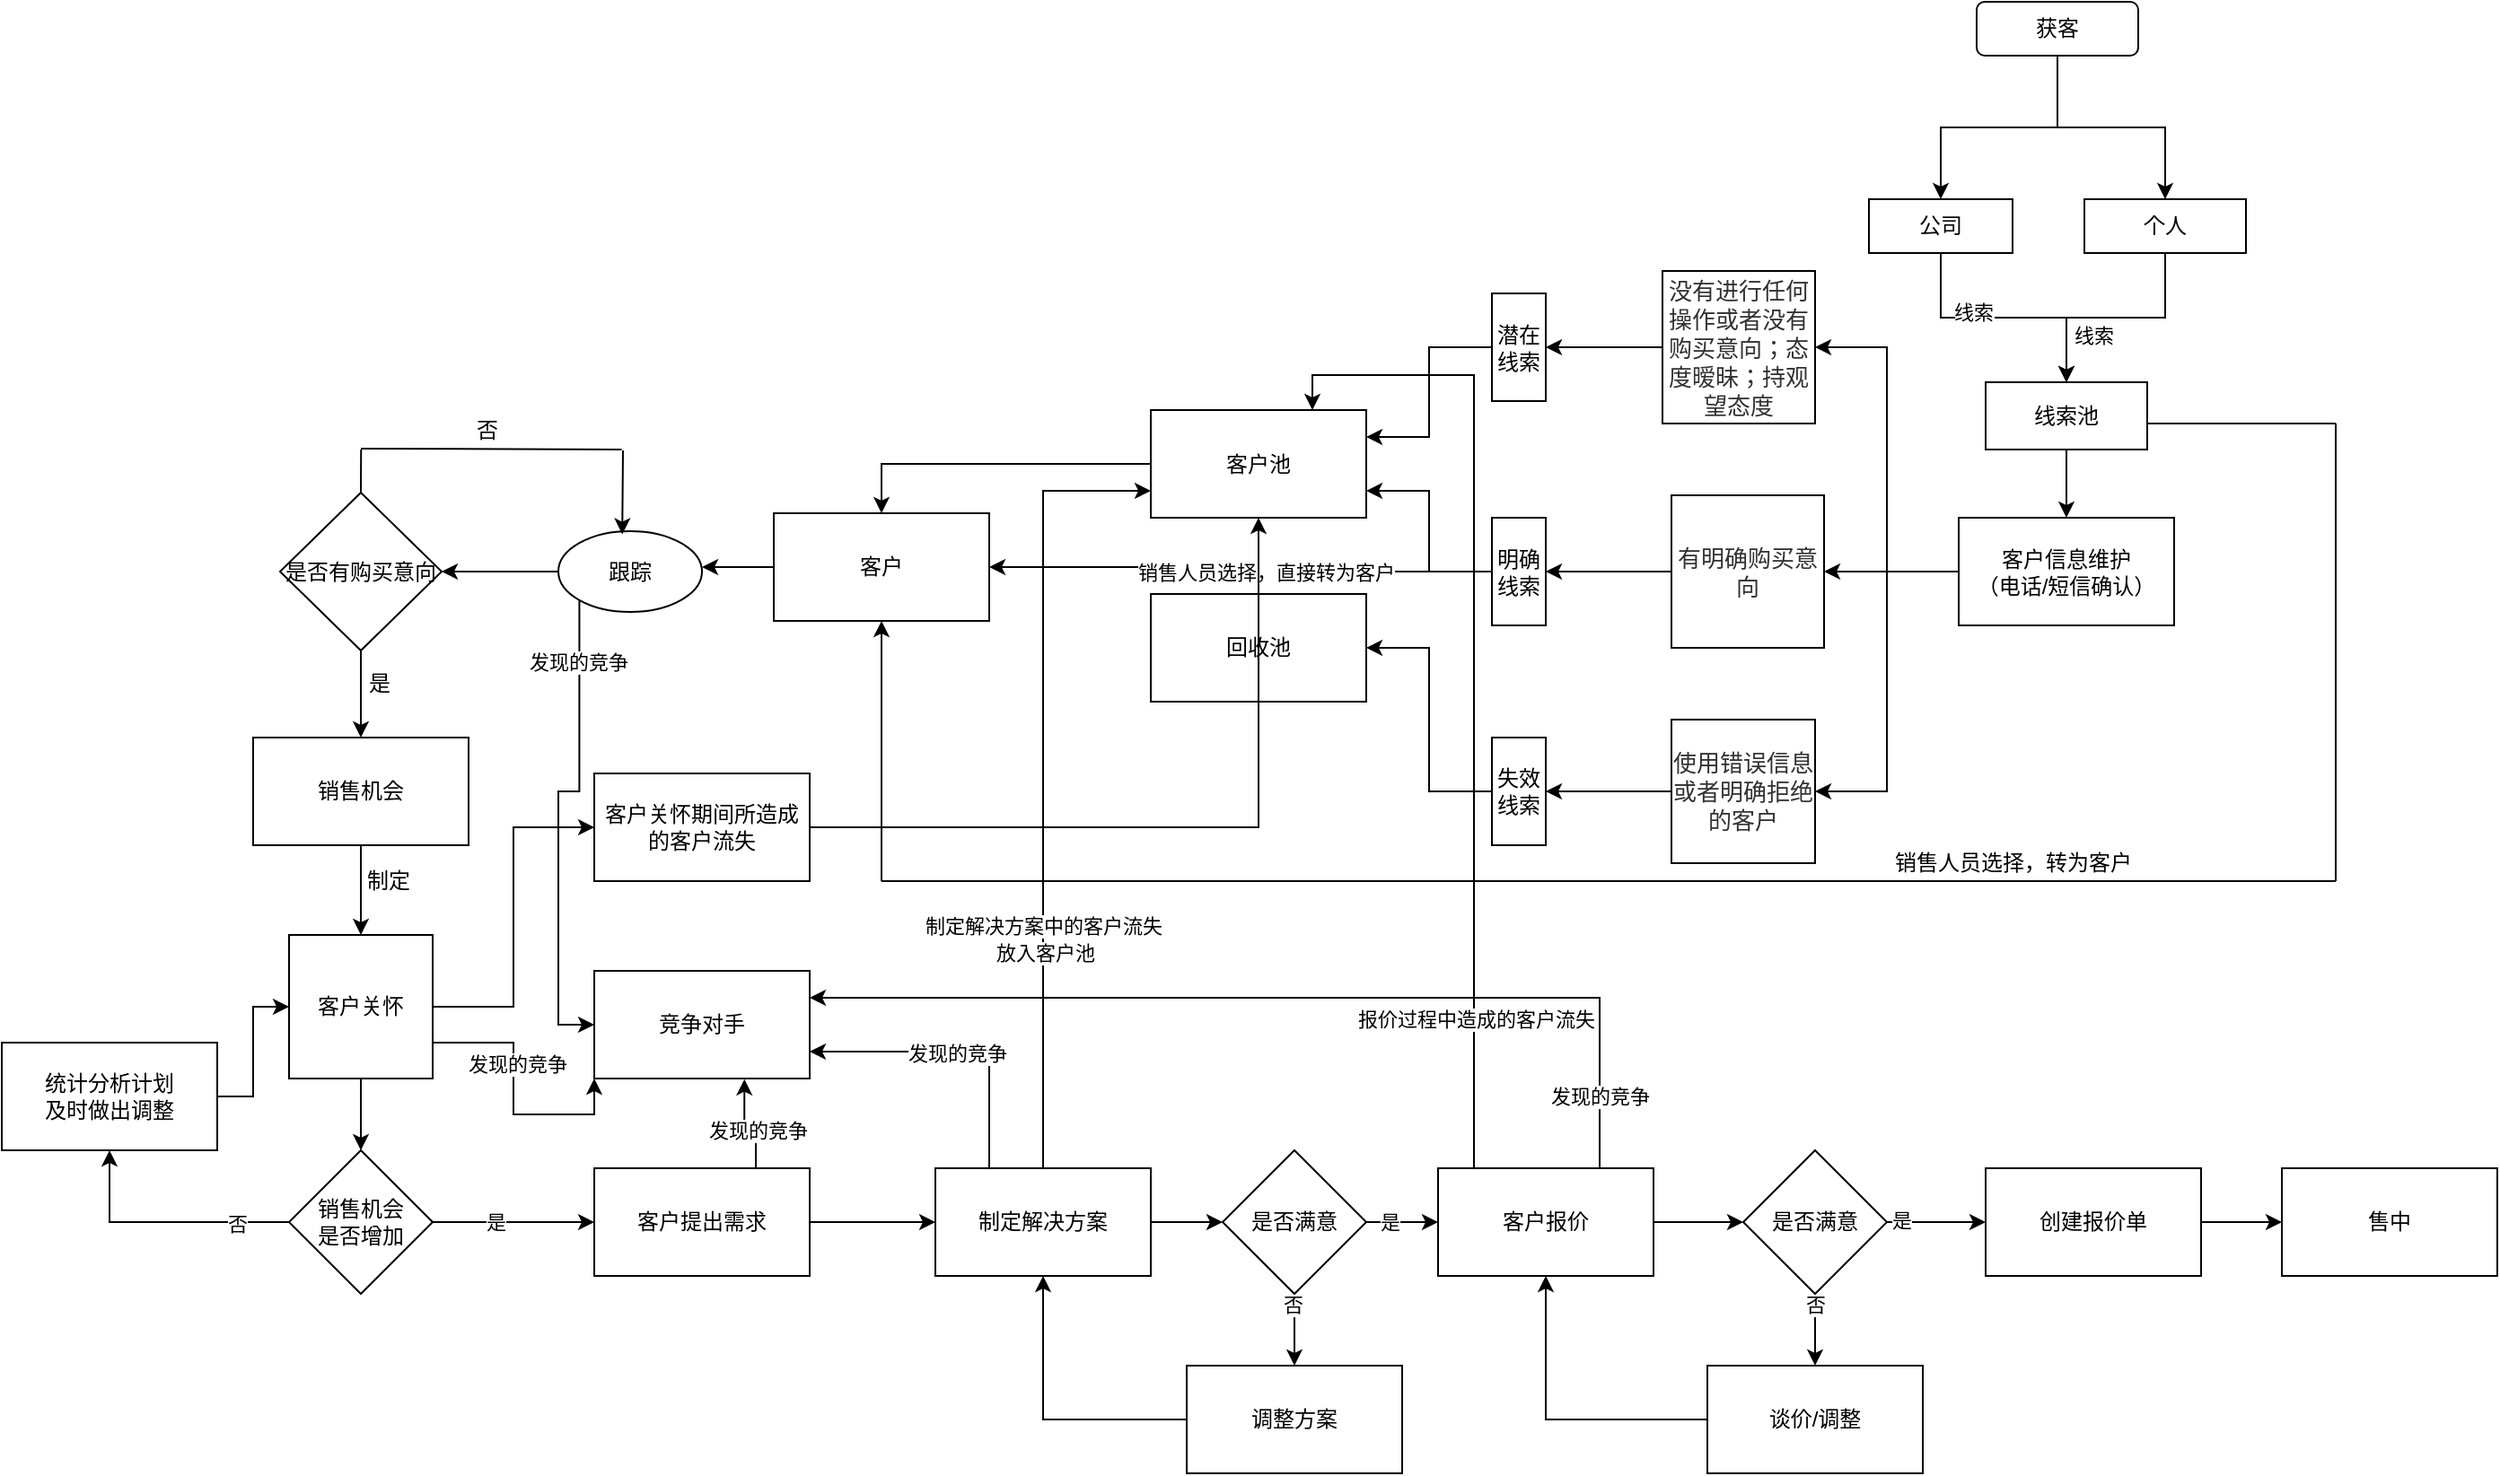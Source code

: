 <mxfile version="13.6.2" type="device"><diagram name="Page-1" id="74e2e168-ea6b-b213-b513-2b3c1d86103e"><mxGraphModel dx="2121" dy="612" grid="1" gridSize="10" guides="1" tooltips="1" connect="1" arrows="1" fold="1" page="1" pageScale="1" pageWidth="1100" pageHeight="850" background="#ffffff" math="0" shadow="0"><root><mxCell id="0"/><mxCell id="1" parent="0"/><mxCell id="JjqV_GAbfqGO3qKD92zD-5" style="edgeStyle=orthogonalEdgeStyle;rounded=0;orthogonalLoop=1;jettySize=auto;html=1;entryX=0.5;entryY=0;entryDx=0;entryDy=0;" edge="1" parent="1" source="JjqV_GAbfqGO3qKD92zD-1" target="JjqV_GAbfqGO3qKD92zD-2"><mxGeometry relative="1" as="geometry"/></mxCell><mxCell id="JjqV_GAbfqGO3qKD92zD-6" style="edgeStyle=orthogonalEdgeStyle;rounded=0;orthogonalLoop=1;jettySize=auto;html=1;" edge="1" parent="1" source="JjqV_GAbfqGO3qKD92zD-1" target="JjqV_GAbfqGO3qKD92zD-3"><mxGeometry relative="1" as="geometry"/></mxCell><mxCell id="JjqV_GAbfqGO3qKD92zD-1" value="获客" style="rounded=1;whiteSpace=wrap;html=1;" vertex="1" parent="1"><mxGeometry x="50" y="110" width="90" height="30" as="geometry"/></mxCell><mxCell id="JjqV_GAbfqGO3qKD92zD-7" style="edgeStyle=orthogonalEdgeStyle;rounded=0;orthogonalLoop=1;jettySize=auto;html=1;" edge="1" parent="1" source="JjqV_GAbfqGO3qKD92zD-2" target="JjqV_GAbfqGO3qKD92zD-4"><mxGeometry relative="1" as="geometry"/></mxCell><mxCell id="JjqV_GAbfqGO3qKD92zD-9" value="线索" style="edgeLabel;html=1;align=center;verticalAlign=middle;resizable=0;points=[];" vertex="1" connectable="0" parent="JjqV_GAbfqGO3qKD92zD-7"><mxGeometry x="-0.24" y="3" relative="1" as="geometry"><mxPoint as="offset"/></mxGeometry></mxCell><mxCell id="JjqV_GAbfqGO3qKD92zD-2" value="公司" style="rounded=0;whiteSpace=wrap;html=1;" vertex="1" parent="1"><mxGeometry x="-10" y="220" width="80" height="30" as="geometry"/></mxCell><mxCell id="JjqV_GAbfqGO3qKD92zD-8" style="edgeStyle=orthogonalEdgeStyle;rounded=0;orthogonalLoop=1;jettySize=auto;html=1;entryX=0.5;entryY=0;entryDx=0;entryDy=0;" edge="1" parent="1" source="JjqV_GAbfqGO3qKD92zD-3" target="JjqV_GAbfqGO3qKD92zD-4"><mxGeometry relative="1" as="geometry"/></mxCell><mxCell id="JjqV_GAbfqGO3qKD92zD-10" value="线索" style="edgeLabel;html=1;align=center;verticalAlign=middle;resizable=0;points=[];" vertex="1" connectable="0" parent="JjqV_GAbfqGO3qKD92zD-8"><mxGeometry x="-0.6" y="-20" relative="1" as="geometry"><mxPoint x="-20" y="20" as="offset"/></mxGeometry></mxCell><mxCell id="JjqV_GAbfqGO3qKD92zD-3" value="个人" style="rounded=0;whiteSpace=wrap;html=1;" vertex="1" parent="1"><mxGeometry x="110" y="220" width="90" height="30" as="geometry"/></mxCell><mxCell id="JjqV_GAbfqGO3qKD92zD-34" style="edgeStyle=orthogonalEdgeStyle;rounded=0;orthogonalLoop=1;jettySize=auto;html=1;" edge="1" parent="1" source="JjqV_GAbfqGO3qKD92zD-4" target="JjqV_GAbfqGO3qKD92zD-11"><mxGeometry relative="1" as="geometry"/></mxCell><mxCell id="JjqV_GAbfqGO3qKD92zD-4" value="线索池" style="rounded=0;whiteSpace=wrap;html=1;" vertex="1" parent="1"><mxGeometry x="55" y="321.99" width="90" height="37.5" as="geometry"/></mxCell><mxCell id="JjqV_GAbfqGO3qKD92zD-15" style="edgeStyle=orthogonalEdgeStyle;rounded=0;orthogonalLoop=1;jettySize=auto;html=1;entryX=1;entryY=0.5;entryDx=0;entryDy=0;" edge="1" parent="1" source="JjqV_GAbfqGO3qKD92zD-11" target="JjqV_GAbfqGO3qKD92zD-12"><mxGeometry relative="1" as="geometry"/></mxCell><mxCell id="JjqV_GAbfqGO3qKD92zD-16" style="edgeStyle=orthogonalEdgeStyle;rounded=0;orthogonalLoop=1;jettySize=auto;html=1;entryX=1;entryY=0.5;entryDx=0;entryDy=0;" edge="1" parent="1" source="JjqV_GAbfqGO3qKD92zD-11" target="JjqV_GAbfqGO3qKD92zD-13"><mxGeometry relative="1" as="geometry"/></mxCell><mxCell id="JjqV_GAbfqGO3qKD92zD-17" style="edgeStyle=orthogonalEdgeStyle;rounded=0;orthogonalLoop=1;jettySize=auto;html=1;entryX=1;entryY=0.5;entryDx=0;entryDy=0;" edge="1" parent="1" source="JjqV_GAbfqGO3qKD92zD-11" target="JjqV_GAbfqGO3qKD92zD-14"><mxGeometry relative="1" as="geometry"/></mxCell><mxCell id="JjqV_GAbfqGO3qKD92zD-11" value="客户信息维护&lt;br&gt;（电话/短信确认）" style="rounded=0;whiteSpace=wrap;html=1;" vertex="1" parent="1"><mxGeometry x="40" y="397.5" width="120" height="60" as="geometry"/></mxCell><mxCell id="JjqV_GAbfqGO3qKD92zD-31" style="edgeStyle=orthogonalEdgeStyle;rounded=0;orthogonalLoop=1;jettySize=auto;html=1;entryX=1;entryY=0.5;entryDx=0;entryDy=0;" edge="1" parent="1" source="JjqV_GAbfqGO3qKD92zD-12" target="JjqV_GAbfqGO3qKD92zD-20"><mxGeometry relative="1" as="geometry"/></mxCell><mxCell id="JjqV_GAbfqGO3qKD92zD-12" value="&lt;span style=&quot;color: rgb(50 , 50 , 50) ; font-size: 13px ; line-height: 16px ; background-color: rgba(255 , 255 , 255 , 0.008)&quot;&gt;没有进行任何操作或者没有购买意向；态度暧昧；持观望态度&lt;/span&gt;" style="whiteSpace=wrap;html=1;aspect=fixed;" vertex="1" parent="1"><mxGeometry x="-125" y="260" width="85" height="85" as="geometry"/></mxCell><mxCell id="JjqV_GAbfqGO3qKD92zD-32" style="edgeStyle=orthogonalEdgeStyle;rounded=0;orthogonalLoop=1;jettySize=auto;html=1;entryX=1;entryY=0.5;entryDx=0;entryDy=0;" edge="1" parent="1" source="JjqV_GAbfqGO3qKD92zD-13" target="JjqV_GAbfqGO3qKD92zD-21"><mxGeometry relative="1" as="geometry"/></mxCell><mxCell id="JjqV_GAbfqGO3qKD92zD-13" value="&lt;span style=&quot;color: rgb(50 , 50 , 50) ; font-size: 13px ; line-height: 16px ; background-color: rgba(255 , 255 , 255 , 0.008)&quot;&gt;有明确购买意向&lt;/span&gt;" style="whiteSpace=wrap;html=1;aspect=fixed;" vertex="1" parent="1"><mxGeometry x="-120" y="385" width="85" height="85" as="geometry"/></mxCell><mxCell id="JjqV_GAbfqGO3qKD92zD-33" style="edgeStyle=orthogonalEdgeStyle;rounded=0;orthogonalLoop=1;jettySize=auto;html=1;" edge="1" parent="1" source="JjqV_GAbfqGO3qKD92zD-14" target="JjqV_GAbfqGO3qKD92zD-22"><mxGeometry relative="1" as="geometry"/></mxCell><mxCell id="JjqV_GAbfqGO3qKD92zD-14" value="&lt;span style=&quot;color: rgb(50 , 50 , 50) ; font-size: 13px ; line-height: 16px ; background-color: rgba(255 , 255 , 255 , 0.008)&quot;&gt;使用错误信息或者明确拒绝的客户&lt;/span&gt;" style="whiteSpace=wrap;html=1;aspect=fixed;" vertex="1" parent="1"><mxGeometry x="-120" y="510" width="80" height="80" as="geometry"/></mxCell><mxCell id="JjqV_GAbfqGO3qKD92zD-41" style="edgeStyle=orthogonalEdgeStyle;rounded=0;orthogonalLoop=1;jettySize=auto;html=1;entryX=1;entryY=0.25;entryDx=0;entryDy=0;" edge="1" parent="1" source="JjqV_GAbfqGO3qKD92zD-20" target="JjqV_GAbfqGO3qKD92zD-36"><mxGeometry relative="1" as="geometry"/></mxCell><mxCell id="JjqV_GAbfqGO3qKD92zD-20" value="潜在线索" style="rounded=0;whiteSpace=wrap;html=1;" vertex="1" parent="1"><mxGeometry x="-220" y="272.5" width="30" height="60" as="geometry"/></mxCell><mxCell id="JjqV_GAbfqGO3qKD92zD-42" style="edgeStyle=orthogonalEdgeStyle;rounded=0;orthogonalLoop=1;jettySize=auto;html=1;entryX=1;entryY=0.75;entryDx=0;entryDy=0;" edge="1" parent="1" source="JjqV_GAbfqGO3qKD92zD-21" target="JjqV_GAbfqGO3qKD92zD-36"><mxGeometry relative="1" as="geometry"/></mxCell><mxCell id="JjqV_GAbfqGO3qKD92zD-51" style="edgeStyle=orthogonalEdgeStyle;rounded=0;jumpSize=6;orthogonalLoop=1;jettySize=auto;html=1;" edge="1" parent="1" source="JjqV_GAbfqGO3qKD92zD-21" target="JjqV_GAbfqGO3qKD92zD-43"><mxGeometry relative="1" as="geometry"/></mxCell><mxCell id="JjqV_GAbfqGO3qKD92zD-52" value="销售人员选择，直接转为客户" style="edgeLabel;html=1;align=center;verticalAlign=middle;resizable=0;points=[];" vertex="1" connectable="0" parent="JjqV_GAbfqGO3qKD92zD-51"><mxGeometry x="-0.104" relative="1" as="geometry"><mxPoint as="offset"/></mxGeometry></mxCell><mxCell id="JjqV_GAbfqGO3qKD92zD-21" value="明确线索" style="rounded=0;whiteSpace=wrap;html=1;" vertex="1" parent="1"><mxGeometry x="-220" y="397.5" width="30" height="60" as="geometry"/></mxCell><mxCell id="JjqV_GAbfqGO3qKD92zD-40" style="edgeStyle=orthogonalEdgeStyle;rounded=0;orthogonalLoop=1;jettySize=auto;html=1;entryX=1;entryY=0.5;entryDx=0;entryDy=0;" edge="1" parent="1" source="JjqV_GAbfqGO3qKD92zD-22" target="JjqV_GAbfqGO3qKD92zD-35"><mxGeometry relative="1" as="geometry"/></mxCell><mxCell id="JjqV_GAbfqGO3qKD92zD-22" value="失效线索" style="rounded=0;whiteSpace=wrap;html=1;" vertex="1" parent="1"><mxGeometry x="-220" y="520" width="30" height="60" as="geometry"/></mxCell><mxCell id="JjqV_GAbfqGO3qKD92zD-35" value="回收池" style="rounded=0;whiteSpace=wrap;html=1;" vertex="1" parent="1"><mxGeometry x="-410" y="440" width="120" height="60" as="geometry"/></mxCell><mxCell id="JjqV_GAbfqGO3qKD92zD-50" style="edgeStyle=orthogonalEdgeStyle;rounded=0;jumpSize=6;orthogonalLoop=1;jettySize=auto;html=1;entryX=0.5;entryY=0;entryDx=0;entryDy=0;" edge="1" parent="1" source="JjqV_GAbfqGO3qKD92zD-36" target="JjqV_GAbfqGO3qKD92zD-43"><mxGeometry relative="1" as="geometry"/></mxCell><mxCell id="JjqV_GAbfqGO3qKD92zD-36" value="客户池" style="rounded=0;whiteSpace=wrap;html=1;" vertex="1" parent="1"><mxGeometry x="-410" y="337.5" width="120" height="60" as="geometry"/></mxCell><mxCell id="JjqV_GAbfqGO3qKD92zD-60" style="edgeStyle=orthogonalEdgeStyle;rounded=0;jumpSize=6;orthogonalLoop=1;jettySize=auto;html=1;entryX=1;entryY=0.444;entryDx=0;entryDy=0;entryPerimeter=0;" edge="1" parent="1" source="JjqV_GAbfqGO3qKD92zD-43" target="JjqV_GAbfqGO3qKD92zD-56"><mxGeometry relative="1" as="geometry"/></mxCell><mxCell id="JjqV_GAbfqGO3qKD92zD-43" value="客户" style="rounded=0;whiteSpace=wrap;html=1;" vertex="1" parent="1"><mxGeometry x="-620" y="395" width="120" height="60" as="geometry"/></mxCell><mxCell id="JjqV_GAbfqGO3qKD92zD-46" value="" style="endArrow=none;html=1;" edge="1" parent="1"><mxGeometry width="50" height="50" relative="1" as="geometry"><mxPoint x="145" y="345" as="sourcePoint"/><mxPoint x="250" y="345" as="targetPoint"/></mxGeometry></mxCell><mxCell id="JjqV_GAbfqGO3qKD92zD-47" value="" style="endArrow=none;html=1;jumpSize=6;" edge="1" parent="1"><mxGeometry width="50" height="50" relative="1" as="geometry"><mxPoint x="250" y="600" as="sourcePoint"/><mxPoint x="250" y="345" as="targetPoint"/></mxGeometry></mxCell><mxCell id="JjqV_GAbfqGO3qKD92zD-48" value="" style="endArrow=none;html=1;" edge="1" parent="1"><mxGeometry width="50" height="50" relative="1" as="geometry"><mxPoint x="-560" y="600" as="sourcePoint"/><mxPoint x="250" y="600" as="targetPoint"/></mxGeometry></mxCell><mxCell id="JjqV_GAbfqGO3qKD92zD-49" value="" style="endArrow=classic;html=1;entryX=0.5;entryY=1;entryDx=0;entryDy=0;" edge="1" parent="1" target="JjqV_GAbfqGO3qKD92zD-43"><mxGeometry width="50" height="50" relative="1" as="geometry"><mxPoint x="-560" y="600" as="sourcePoint"/><mxPoint x="-510" y="590" as="targetPoint"/></mxGeometry></mxCell><mxCell id="JjqV_GAbfqGO3qKD92zD-53" value="销售人员选择，转为客户" style="text;html=1;align=center;verticalAlign=middle;resizable=0;points=[];autosize=1;" vertex="1" parent="1"><mxGeometry x="-5" y="580" width="150" height="20" as="geometry"/></mxCell><mxCell id="JjqV_GAbfqGO3qKD92zD-62" style="edgeStyle=orthogonalEdgeStyle;rounded=0;jumpSize=6;orthogonalLoop=1;jettySize=auto;html=1;entryX=1;entryY=0.5;entryDx=0;entryDy=0;" edge="1" parent="1" source="JjqV_GAbfqGO3qKD92zD-56" target="JjqV_GAbfqGO3qKD92zD-61"><mxGeometry relative="1" as="geometry"/></mxCell><mxCell id="JjqV_GAbfqGO3qKD92zD-113" style="edgeStyle=orthogonalEdgeStyle;rounded=0;jumpSize=6;orthogonalLoop=1;jettySize=auto;html=1;exitX=0;exitY=1;exitDx=0;exitDy=0;entryX=0;entryY=0.5;entryDx=0;entryDy=0;" edge="1" parent="1" source="JjqV_GAbfqGO3qKD92zD-56" target="JjqV_GAbfqGO3qKD92zD-108"><mxGeometry relative="1" as="geometry"/></mxCell><mxCell id="JjqV_GAbfqGO3qKD92zD-114" value="发现的竞争" style="edgeLabel;html=1;align=center;verticalAlign=middle;resizable=0;points=[];" vertex="1" connectable="0" parent="JjqV_GAbfqGO3qKD92zD-113"><mxGeometry x="-0.747" y="-1" relative="1" as="geometry"><mxPoint as="offset"/></mxGeometry></mxCell><mxCell id="JjqV_GAbfqGO3qKD92zD-56" value="跟踪" style="ellipse;whiteSpace=wrap;html=1;" vertex="1" parent="1"><mxGeometry x="-740" y="405" width="80" height="45" as="geometry"/></mxCell><mxCell id="JjqV_GAbfqGO3qKD92zD-64" style="edgeStyle=orthogonalEdgeStyle;rounded=0;jumpSize=6;orthogonalLoop=1;jettySize=auto;html=1;" edge="1" parent="1" source="JjqV_GAbfqGO3qKD92zD-61" target="JjqV_GAbfqGO3qKD92zD-63"><mxGeometry relative="1" as="geometry"><Array as="points"><mxPoint x="-850" y="510"/><mxPoint x="-850" y="510"/></Array></mxGeometry></mxCell><mxCell id="JjqV_GAbfqGO3qKD92zD-61" value="是否有购买意向" style="rhombus;whiteSpace=wrap;html=1;" vertex="1" parent="1"><mxGeometry x="-895" y="383.5" width="90" height="88" as="geometry"/></mxCell><mxCell id="JjqV_GAbfqGO3qKD92zD-78" style="edgeStyle=orthogonalEdgeStyle;rounded=0;jumpSize=6;orthogonalLoop=1;jettySize=auto;html=1;" edge="1" parent="1" source="JjqV_GAbfqGO3qKD92zD-63" target="JjqV_GAbfqGO3qKD92zD-77"><mxGeometry relative="1" as="geometry"/></mxCell><mxCell id="JjqV_GAbfqGO3qKD92zD-63" value="销售机会" style="rounded=0;whiteSpace=wrap;html=1;" vertex="1" parent="1"><mxGeometry x="-910" y="520" width="120" height="60" as="geometry"/></mxCell><mxCell id="JjqV_GAbfqGO3qKD92zD-70" value="" style="endArrow=none;html=1;" edge="1" parent="1"><mxGeometry width="50" height="50" relative="1" as="geometry"><mxPoint x="-850" y="382.99" as="sourcePoint"/><mxPoint x="-849.88" y="359.49" as="targetPoint"/></mxGeometry></mxCell><mxCell id="JjqV_GAbfqGO3qKD92zD-72" value="" style="endArrow=none;html=1;" edge="1" parent="1"><mxGeometry width="50" height="50" relative="1" as="geometry"><mxPoint x="-850" y="359" as="sourcePoint"/><mxPoint x="-704.76" y="359.49" as="targetPoint"/></mxGeometry></mxCell><mxCell id="JjqV_GAbfqGO3qKD92zD-74" value="" style="endArrow=classic;html=1;entryX=0.445;entryY=0.039;entryDx=0;entryDy=0;entryPerimeter=0;" edge="1" parent="1" target="JjqV_GAbfqGO3qKD92zD-56"><mxGeometry width="50" height="50" relative="1" as="geometry"><mxPoint x="-704" y="360" as="sourcePoint"/><mxPoint x="-680" y="310" as="targetPoint"/></mxGeometry></mxCell><mxCell id="JjqV_GAbfqGO3qKD92zD-75" value="否" style="text;html=1;align=center;verticalAlign=middle;resizable=0;points=[];autosize=1;" vertex="1" parent="1"><mxGeometry x="-795" y="339.49" width="30" height="20" as="geometry"/></mxCell><mxCell id="JjqV_GAbfqGO3qKD92zD-76" value="是" style="text;html=1;align=center;verticalAlign=middle;resizable=0;points=[];autosize=1;" vertex="1" parent="1"><mxGeometry x="-855" y="480" width="30" height="20" as="geometry"/></mxCell><mxCell id="JjqV_GAbfqGO3qKD92zD-81" style="edgeStyle=orthogonalEdgeStyle;rounded=0;jumpSize=6;orthogonalLoop=1;jettySize=auto;html=1;" edge="1" parent="1" source="JjqV_GAbfqGO3qKD92zD-77" target="JjqV_GAbfqGO3qKD92zD-80"><mxGeometry relative="1" as="geometry"/></mxCell><mxCell id="JjqV_GAbfqGO3qKD92zD-88" style="edgeStyle=orthogonalEdgeStyle;rounded=0;jumpSize=6;orthogonalLoop=1;jettySize=auto;html=1;entryX=0;entryY=0.5;entryDx=0;entryDy=0;" edge="1" parent="1" source="JjqV_GAbfqGO3qKD92zD-77" target="JjqV_GAbfqGO3qKD92zD-86"><mxGeometry relative="1" as="geometry"/></mxCell><mxCell id="JjqV_GAbfqGO3qKD92zD-111" style="edgeStyle=orthogonalEdgeStyle;rounded=0;jumpSize=6;orthogonalLoop=1;jettySize=auto;html=1;exitX=1;exitY=0.75;exitDx=0;exitDy=0;entryX=0;entryY=1;entryDx=0;entryDy=0;" edge="1" parent="1" source="JjqV_GAbfqGO3qKD92zD-77" target="JjqV_GAbfqGO3qKD92zD-108"><mxGeometry relative="1" as="geometry"/></mxCell><mxCell id="JjqV_GAbfqGO3qKD92zD-112" value="发现的竞争" style="edgeLabel;html=1;align=center;verticalAlign=middle;resizable=0;points=[];" vertex="1" connectable="0" parent="JjqV_GAbfqGO3qKD92zD-111"><mxGeometry x="-0.4" y="-13" relative="1" as="geometry"><mxPoint x="15" y="12" as="offset"/></mxGeometry></mxCell><mxCell id="JjqV_GAbfqGO3qKD92zD-77" value="客户关怀" style="whiteSpace=wrap;html=1;aspect=fixed;" vertex="1" parent="1"><mxGeometry x="-890" y="630" width="80" height="80" as="geometry"/></mxCell><mxCell id="JjqV_GAbfqGO3qKD92zD-79" value="制定" style="text;html=1;align=center;verticalAlign=middle;resizable=0;points=[];autosize=1;" vertex="1" parent="1"><mxGeometry x="-855" y="590" width="40" height="20" as="geometry"/></mxCell><mxCell id="JjqV_GAbfqGO3qKD92zD-89" style="edgeStyle=orthogonalEdgeStyle;rounded=0;jumpSize=6;orthogonalLoop=1;jettySize=auto;html=1;entryX=0.5;entryY=1;entryDx=0;entryDy=0;" edge="1" parent="1" source="JjqV_GAbfqGO3qKD92zD-80" target="JjqV_GAbfqGO3qKD92zD-83"><mxGeometry relative="1" as="geometry"/></mxCell><mxCell id="JjqV_GAbfqGO3qKD92zD-92" value="否" style="edgeLabel;html=1;align=center;verticalAlign=middle;resizable=0;points=[];" vertex="1" connectable="0" parent="JjqV_GAbfqGO3qKD92zD-89"><mxGeometry x="-0.586" y="1" relative="1" as="geometry"><mxPoint as="offset"/></mxGeometry></mxCell><mxCell id="JjqV_GAbfqGO3qKD92zD-93" style="edgeStyle=orthogonalEdgeStyle;rounded=0;jumpSize=6;orthogonalLoop=1;jettySize=auto;html=1;" edge="1" parent="1" source="JjqV_GAbfqGO3qKD92zD-80" target="JjqV_GAbfqGO3qKD92zD-91"><mxGeometry relative="1" as="geometry"/></mxCell><mxCell id="JjqV_GAbfqGO3qKD92zD-94" value="是" style="edgeLabel;html=1;align=center;verticalAlign=middle;resizable=0;points=[];" vertex="1" connectable="0" parent="JjqV_GAbfqGO3qKD92zD-93"><mxGeometry x="-0.222" relative="1" as="geometry"><mxPoint as="offset"/></mxGeometry></mxCell><mxCell id="JjqV_GAbfqGO3qKD92zD-80" value="销售机会&lt;br&gt;是否增加" style="rhombus;whiteSpace=wrap;html=1;" vertex="1" parent="1"><mxGeometry x="-890" y="750" width="80" height="80" as="geometry"/></mxCell><mxCell id="JjqV_GAbfqGO3qKD92zD-90" style="edgeStyle=orthogonalEdgeStyle;rounded=0;jumpSize=6;orthogonalLoop=1;jettySize=auto;html=1;" edge="1" parent="1" source="JjqV_GAbfqGO3qKD92zD-83" target="JjqV_GAbfqGO3qKD92zD-77"><mxGeometry relative="1" as="geometry"/></mxCell><mxCell id="JjqV_GAbfqGO3qKD92zD-83" value="统计分析计划&lt;br&gt;及时做出调整" style="rounded=0;whiteSpace=wrap;html=1;" vertex="1" parent="1"><mxGeometry x="-1050" y="690" width="120" height="60" as="geometry"/></mxCell><mxCell id="JjqV_GAbfqGO3qKD92zD-87" style="edgeStyle=orthogonalEdgeStyle;rounded=0;jumpSize=6;orthogonalLoop=1;jettySize=auto;html=1;entryX=0.5;entryY=1;entryDx=0;entryDy=0;" edge="1" parent="1" source="JjqV_GAbfqGO3qKD92zD-86" target="JjqV_GAbfqGO3qKD92zD-36"><mxGeometry relative="1" as="geometry"/></mxCell><mxCell id="JjqV_GAbfqGO3qKD92zD-86" value="客户关怀期间所造成的客户流失" style="whiteSpace=wrap;html=1;" vertex="1" parent="1"><mxGeometry x="-720" y="540" width="120" height="60" as="geometry"/></mxCell><mxCell id="JjqV_GAbfqGO3qKD92zD-96" style="edgeStyle=orthogonalEdgeStyle;rounded=0;jumpSize=6;orthogonalLoop=1;jettySize=auto;html=1;entryX=0;entryY=0.5;entryDx=0;entryDy=0;" edge="1" parent="1" source="JjqV_GAbfqGO3qKD92zD-91" target="JjqV_GAbfqGO3qKD92zD-95"><mxGeometry relative="1" as="geometry"/></mxCell><mxCell id="JjqV_GAbfqGO3qKD92zD-115" style="edgeStyle=orthogonalEdgeStyle;rounded=0;jumpSize=6;orthogonalLoop=1;jettySize=auto;html=1;exitX=0.75;exitY=0;exitDx=0;exitDy=0;entryX=0.697;entryY=1.006;entryDx=0;entryDy=0;entryPerimeter=0;" edge="1" parent="1" source="JjqV_GAbfqGO3qKD92zD-91" target="JjqV_GAbfqGO3qKD92zD-108"><mxGeometry relative="1" as="geometry"/></mxCell><mxCell id="JjqV_GAbfqGO3qKD92zD-116" value="发现的竞争" style="edgeLabel;html=1;align=center;verticalAlign=middle;resizable=0;points=[];" vertex="1" connectable="0" parent="JjqV_GAbfqGO3qKD92zD-115"><mxGeometry x="-0.242" y="-1" relative="1" as="geometry"><mxPoint as="offset"/></mxGeometry></mxCell><mxCell id="JjqV_GAbfqGO3qKD92zD-91" value="客户提出需求" style="whiteSpace=wrap;html=1;" vertex="1" parent="1"><mxGeometry x="-720" y="760" width="120" height="60" as="geometry"/></mxCell><mxCell id="JjqV_GAbfqGO3qKD92zD-101" style="edgeStyle=orthogonalEdgeStyle;rounded=0;jumpSize=6;orthogonalLoop=1;jettySize=auto;html=1;" edge="1" parent="1" source="JjqV_GAbfqGO3qKD92zD-95" target="JjqV_GAbfqGO3qKD92zD-97"><mxGeometry relative="1" as="geometry"/></mxCell><mxCell id="JjqV_GAbfqGO3qKD92zD-117" style="edgeStyle=orthogonalEdgeStyle;rounded=0;jumpSize=6;orthogonalLoop=1;jettySize=auto;html=1;exitX=0.25;exitY=0;exitDx=0;exitDy=0;entryX=1;entryY=0.75;entryDx=0;entryDy=0;" edge="1" parent="1" source="JjqV_GAbfqGO3qKD92zD-95" target="JjqV_GAbfqGO3qKD92zD-108"><mxGeometry relative="1" as="geometry"/></mxCell><mxCell id="JjqV_GAbfqGO3qKD92zD-118" value="发现的竞争" style="edgeLabel;html=1;align=center;verticalAlign=middle;resizable=0;points=[];" vertex="1" connectable="0" parent="JjqV_GAbfqGO3qKD92zD-117"><mxGeometry x="-0.226" y="18" relative="1" as="geometry"><mxPoint as="offset"/></mxGeometry></mxCell><mxCell id="JjqV_GAbfqGO3qKD92zD-119" style="edgeStyle=orthogonalEdgeStyle;rounded=0;jumpSize=6;orthogonalLoop=1;jettySize=auto;html=1;entryX=0;entryY=0.75;entryDx=0;entryDy=0;" edge="1" parent="1" source="JjqV_GAbfqGO3qKD92zD-95" target="JjqV_GAbfqGO3qKD92zD-36"><mxGeometry relative="1" as="geometry"/></mxCell><mxCell id="JjqV_GAbfqGO3qKD92zD-121" value="制定解决方案中的客户流失" style="edgeLabel;html=1;align=center;verticalAlign=middle;resizable=0;points=[];" vertex="1" connectable="0" parent="JjqV_GAbfqGO3qKD92zD-119"><mxGeometry x="-0.383" relative="1" as="geometry"><mxPoint as="offset"/></mxGeometry></mxCell><mxCell id="JjqV_GAbfqGO3qKD92zD-122" value="放入客户池" style="edgeLabel;html=1;align=center;verticalAlign=middle;resizable=0;points=[];" vertex="1" connectable="0" parent="JjqV_GAbfqGO3qKD92zD-119"><mxGeometry x="-0.529" y="-1" relative="1" as="geometry"><mxPoint y="-17" as="offset"/></mxGeometry></mxCell><mxCell id="JjqV_GAbfqGO3qKD92zD-95" value="制定解决方案" style="whiteSpace=wrap;html=1;" vertex="1" parent="1"><mxGeometry x="-530" y="760" width="120" height="60" as="geometry"/></mxCell><mxCell id="JjqV_GAbfqGO3qKD92zD-99" style="edgeStyle=orthogonalEdgeStyle;rounded=0;jumpSize=6;orthogonalLoop=1;jettySize=auto;html=1;entryX=0;entryY=0.5;entryDx=0;entryDy=0;" edge="1" parent="1" source="JjqV_GAbfqGO3qKD92zD-97" target="JjqV_GAbfqGO3qKD92zD-98"><mxGeometry relative="1" as="geometry"/></mxCell><mxCell id="JjqV_GAbfqGO3qKD92zD-100" value="是" style="edgeLabel;html=1;align=center;verticalAlign=middle;resizable=0;points=[];" vertex="1" connectable="0" parent="JjqV_GAbfqGO3qKD92zD-99"><mxGeometry x="-0.366" relative="1" as="geometry"><mxPoint as="offset"/></mxGeometry></mxCell><mxCell id="JjqV_GAbfqGO3qKD92zD-104" style="edgeStyle=orthogonalEdgeStyle;rounded=0;jumpSize=6;orthogonalLoop=1;jettySize=auto;html=1;entryX=0.5;entryY=0;entryDx=0;entryDy=0;" edge="1" parent="1" source="JjqV_GAbfqGO3qKD92zD-97" target="JjqV_GAbfqGO3qKD92zD-103"><mxGeometry relative="1" as="geometry"/></mxCell><mxCell id="JjqV_GAbfqGO3qKD92zD-107" value="否" style="edgeLabel;html=1;align=center;verticalAlign=middle;resizable=0;points=[];" vertex="1" connectable="0" parent="JjqV_GAbfqGO3qKD92zD-104"><mxGeometry x="-0.72" y="-1" relative="1" as="geometry"><mxPoint as="offset"/></mxGeometry></mxCell><mxCell id="JjqV_GAbfqGO3qKD92zD-97" value="是否满意" style="rhombus;whiteSpace=wrap;html=1;" vertex="1" parent="1"><mxGeometry x="-370" y="750" width="80" height="80" as="geometry"/></mxCell><mxCell id="JjqV_GAbfqGO3qKD92zD-126" style="edgeStyle=orthogonalEdgeStyle;rounded=0;jumpSize=6;orthogonalLoop=1;jettySize=auto;html=1;entryX=0;entryY=0.5;entryDx=0;entryDy=0;" edge="1" parent="1" source="JjqV_GAbfqGO3qKD92zD-98" target="JjqV_GAbfqGO3qKD92zD-125"><mxGeometry relative="1" as="geometry"/></mxCell><mxCell id="JjqV_GAbfqGO3qKD92zD-135" style="edgeStyle=orthogonalEdgeStyle;rounded=0;jumpSize=6;orthogonalLoop=1;jettySize=auto;html=1;entryX=0.75;entryY=0;entryDx=0;entryDy=0;exitX=0.5;exitY=0;exitDx=0;exitDy=0;" edge="1" parent="1" source="JjqV_GAbfqGO3qKD92zD-98" target="JjqV_GAbfqGO3qKD92zD-36"><mxGeometry relative="1" as="geometry"><Array as="points"><mxPoint x="-230" y="760"/><mxPoint x="-230" y="318"/><mxPoint x="-320" y="318"/></Array></mxGeometry></mxCell><mxCell id="JjqV_GAbfqGO3qKD92zD-136" value="报价过程中造成的客户流失" style="edgeLabel;html=1;align=center;verticalAlign=middle;resizable=0;points=[];" vertex="1" connectable="0" parent="JjqV_GAbfqGO3qKD92zD-135"><mxGeometry x="-0.583" y="-1" relative="1" as="geometry"><mxPoint as="offset"/></mxGeometry></mxCell><mxCell id="JjqV_GAbfqGO3qKD92zD-137" style="edgeStyle=orthogonalEdgeStyle;rounded=0;jumpSize=6;orthogonalLoop=1;jettySize=auto;html=1;entryX=1;entryY=0.25;entryDx=0;entryDy=0;exitX=0.75;exitY=0;exitDx=0;exitDy=0;" edge="1" parent="1" source="JjqV_GAbfqGO3qKD92zD-98" target="JjqV_GAbfqGO3qKD92zD-108"><mxGeometry relative="1" as="geometry"/></mxCell><mxCell id="JjqV_GAbfqGO3qKD92zD-138" value="发现的竞争" style="edgeLabel;html=1;align=center;verticalAlign=middle;resizable=0;points=[];" vertex="1" connectable="0" parent="JjqV_GAbfqGO3qKD92zD-137"><mxGeometry x="-0.763" relative="1" as="geometry"><mxPoint y="23.43" as="offset"/></mxGeometry></mxCell><mxCell id="JjqV_GAbfqGO3qKD92zD-98" value="客户报价" style="whiteSpace=wrap;html=1;" vertex="1" parent="1"><mxGeometry x="-250" y="760" width="120" height="60" as="geometry"/></mxCell><mxCell id="JjqV_GAbfqGO3qKD92zD-105" style="edgeStyle=orthogonalEdgeStyle;rounded=0;jumpSize=6;orthogonalLoop=1;jettySize=auto;html=1;entryX=0.5;entryY=1;entryDx=0;entryDy=0;" edge="1" parent="1" source="JjqV_GAbfqGO3qKD92zD-103" target="JjqV_GAbfqGO3qKD92zD-95"><mxGeometry relative="1" as="geometry"/></mxCell><mxCell id="JjqV_GAbfqGO3qKD92zD-103" value="调整方案" style="whiteSpace=wrap;html=1;" vertex="1" parent="1"><mxGeometry x="-390" y="870" width="120" height="60" as="geometry"/></mxCell><mxCell id="JjqV_GAbfqGO3qKD92zD-108" value="竞争对手" style="whiteSpace=wrap;html=1;" vertex="1" parent="1"><mxGeometry x="-720" y="650" width="120" height="60" as="geometry"/></mxCell><mxCell id="JjqV_GAbfqGO3qKD92zD-128" style="edgeStyle=orthogonalEdgeStyle;rounded=0;jumpSize=6;orthogonalLoop=1;jettySize=auto;html=1;" edge="1" parent="1" source="JjqV_GAbfqGO3qKD92zD-125" target="JjqV_GAbfqGO3qKD92zD-127"><mxGeometry relative="1" as="geometry"/></mxCell><mxCell id="JjqV_GAbfqGO3qKD92zD-134" value="是" style="edgeLabel;html=1;align=center;verticalAlign=middle;resizable=0;points=[];" vertex="1" connectable="0" parent="JjqV_GAbfqGO3qKD92zD-128"><mxGeometry x="-0.728" y="1" relative="1" as="geometry"><mxPoint as="offset"/></mxGeometry></mxCell><mxCell id="JjqV_GAbfqGO3qKD92zD-130" style="edgeStyle=orthogonalEdgeStyle;rounded=0;jumpSize=6;orthogonalLoop=1;jettySize=auto;html=1;" edge="1" parent="1" source="JjqV_GAbfqGO3qKD92zD-125" target="JjqV_GAbfqGO3qKD92zD-129"><mxGeometry relative="1" as="geometry"/></mxCell><mxCell id="JjqV_GAbfqGO3qKD92zD-133" value="否" style="edgeLabel;html=1;align=center;verticalAlign=middle;resizable=0;points=[];" vertex="1" connectable="0" parent="JjqV_GAbfqGO3qKD92zD-130"><mxGeometry x="-0.701" relative="1" as="geometry"><mxPoint as="offset"/></mxGeometry></mxCell><mxCell id="JjqV_GAbfqGO3qKD92zD-125" value="是否满意" style="rhombus;whiteSpace=wrap;html=1;" vertex="1" parent="1"><mxGeometry x="-80" y="750" width="80" height="80" as="geometry"/></mxCell><mxCell id="JjqV_GAbfqGO3qKD92zD-140" style="edgeStyle=orthogonalEdgeStyle;rounded=0;jumpSize=6;orthogonalLoop=1;jettySize=auto;html=1;entryX=0;entryY=0.5;entryDx=0;entryDy=0;" edge="1" parent="1" source="JjqV_GAbfqGO3qKD92zD-127" target="JjqV_GAbfqGO3qKD92zD-139"><mxGeometry relative="1" as="geometry"/></mxCell><mxCell id="JjqV_GAbfqGO3qKD92zD-127" value="创建报价单" style="whiteSpace=wrap;html=1;" vertex="1" parent="1"><mxGeometry x="55" y="760" width="120" height="60" as="geometry"/></mxCell><mxCell id="JjqV_GAbfqGO3qKD92zD-131" style="edgeStyle=orthogonalEdgeStyle;rounded=0;jumpSize=6;orthogonalLoop=1;jettySize=auto;html=1;entryX=0.5;entryY=1;entryDx=0;entryDy=0;" edge="1" parent="1" source="JjqV_GAbfqGO3qKD92zD-129" target="JjqV_GAbfqGO3qKD92zD-98"><mxGeometry relative="1" as="geometry"/></mxCell><mxCell id="JjqV_GAbfqGO3qKD92zD-129" value="谈价/调整" style="whiteSpace=wrap;html=1;" vertex="1" parent="1"><mxGeometry x="-100" y="870" width="120" height="60" as="geometry"/></mxCell><mxCell id="JjqV_GAbfqGO3qKD92zD-139" value="售中" style="whiteSpace=wrap;html=1;" vertex="1" parent="1"><mxGeometry x="220" y="760" width="120" height="60" as="geometry"/></mxCell></root></mxGraphModel></diagram></mxfile>